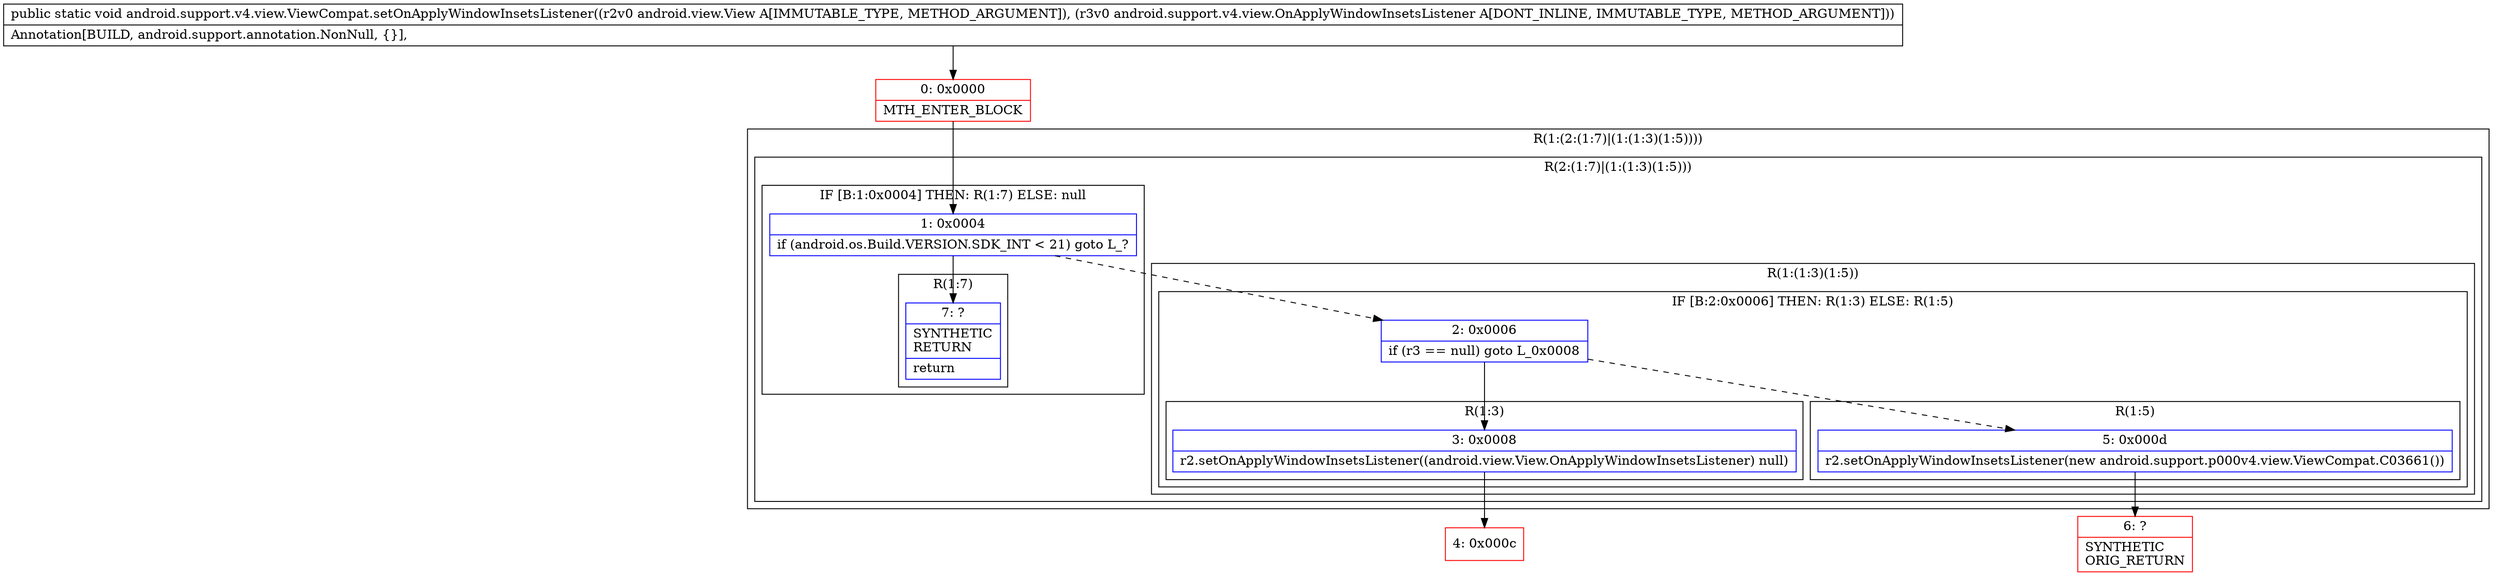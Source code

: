digraph "CFG forandroid.support.v4.view.ViewCompat.setOnApplyWindowInsetsListener(Landroid\/view\/View;Landroid\/support\/v4\/view\/OnApplyWindowInsetsListener;)V" {
subgraph cluster_Region_1171370181 {
label = "R(1:(2:(1:7)|(1:(1:3)(1:5))))";
node [shape=record,color=blue];
subgraph cluster_Region_865640035 {
label = "R(2:(1:7)|(1:(1:3)(1:5)))";
node [shape=record,color=blue];
subgraph cluster_IfRegion_1111772625 {
label = "IF [B:1:0x0004] THEN: R(1:7) ELSE: null";
node [shape=record,color=blue];
Node_1 [shape=record,label="{1\:\ 0x0004|if (android.os.Build.VERSION.SDK_INT \< 21) goto L_?\l}"];
subgraph cluster_Region_1923710900 {
label = "R(1:7)";
node [shape=record,color=blue];
Node_7 [shape=record,label="{7\:\ ?|SYNTHETIC\lRETURN\l|return\l}"];
}
}
subgraph cluster_Region_985054908 {
label = "R(1:(1:3)(1:5))";
node [shape=record,color=blue];
subgraph cluster_IfRegion_1294619663 {
label = "IF [B:2:0x0006] THEN: R(1:3) ELSE: R(1:5)";
node [shape=record,color=blue];
Node_2 [shape=record,label="{2\:\ 0x0006|if (r3 == null) goto L_0x0008\l}"];
subgraph cluster_Region_769696446 {
label = "R(1:3)";
node [shape=record,color=blue];
Node_3 [shape=record,label="{3\:\ 0x0008|r2.setOnApplyWindowInsetsListener((android.view.View.OnApplyWindowInsetsListener) null)\l}"];
}
subgraph cluster_Region_344796265 {
label = "R(1:5)";
node [shape=record,color=blue];
Node_5 [shape=record,label="{5\:\ 0x000d|r2.setOnApplyWindowInsetsListener(new android.support.p000v4.view.ViewCompat.C03661())\l}"];
}
}
}
}
}
Node_0 [shape=record,color=red,label="{0\:\ 0x0000|MTH_ENTER_BLOCK\l}"];
Node_4 [shape=record,color=red,label="{4\:\ 0x000c}"];
Node_6 [shape=record,color=red,label="{6\:\ ?|SYNTHETIC\lORIG_RETURN\l}"];
MethodNode[shape=record,label="{public static void android.support.v4.view.ViewCompat.setOnApplyWindowInsetsListener((r2v0 android.view.View A[IMMUTABLE_TYPE, METHOD_ARGUMENT]), (r3v0 android.support.v4.view.OnApplyWindowInsetsListener A[DONT_INLINE, IMMUTABLE_TYPE, METHOD_ARGUMENT]))  | Annotation[BUILD, android.support.annotation.NonNull, \{\}], \l}"];
MethodNode -> Node_0;
Node_1 -> Node_2[style=dashed];
Node_1 -> Node_7;
Node_2 -> Node_3;
Node_2 -> Node_5[style=dashed];
Node_3 -> Node_4;
Node_5 -> Node_6;
Node_0 -> Node_1;
}

